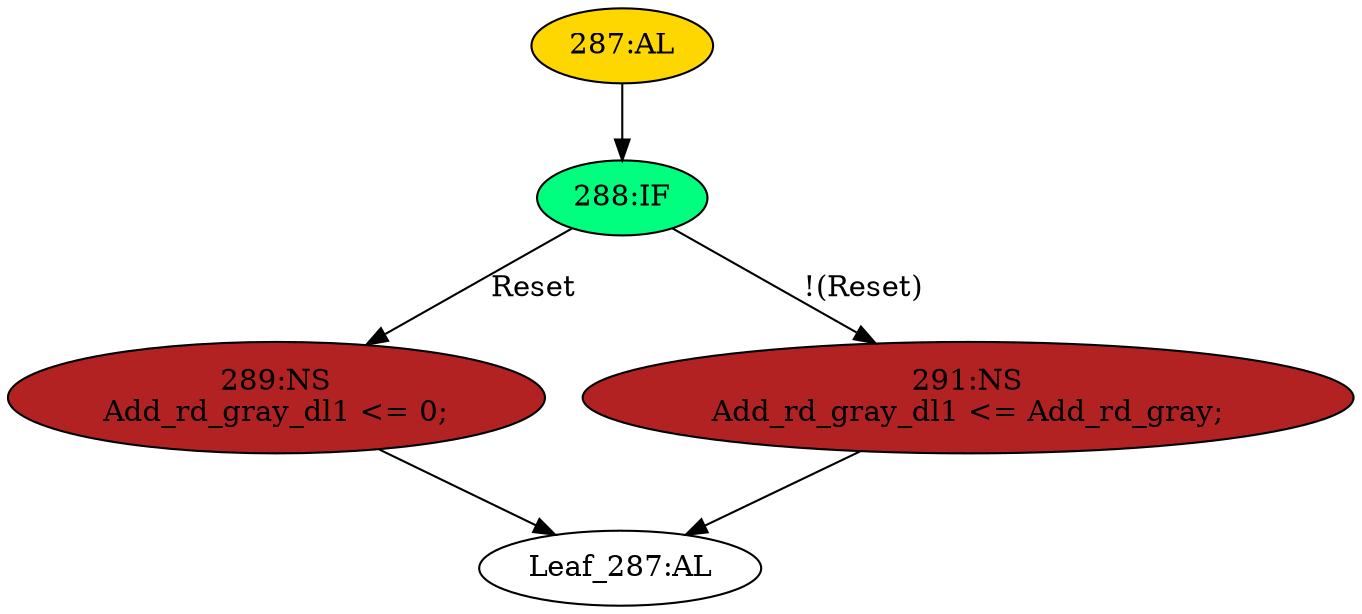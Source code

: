 strict digraph "" {
	node [label="\N"];
	"287:AL"	 [ast="<pyverilog.vparser.ast.Always object at 0x7fbd1c2bab50>",
		clk_sens=True,
		fillcolor=gold,
		label="287:AL",
		sens="['Clk_MAC', 'Reset']",
		statements="[]",
		style=filled,
		typ=Always,
		use_var="['Reset', 'Add_rd_gray']"];
	"288:IF"	 [ast="<pyverilog.vparser.ast.IfStatement object at 0x7fbd1c2baf50>",
		fillcolor=springgreen,
		label="288:IF",
		statements="[]",
		style=filled,
		typ=IfStatement];
	"287:AL" -> "288:IF"	 [cond="[]",
		lineno=None];
	"289:NS"	 [ast="<pyverilog.vparser.ast.NonblockingSubstitution object at 0x7fbd1c2d1210>",
		fillcolor=firebrick,
		label="289:NS
Add_rd_gray_dl1 <= 0;",
		statements="[<pyverilog.vparser.ast.NonblockingSubstitution object at 0x7fbd1c2d1210>]",
		style=filled,
		typ=NonblockingSubstitution];
	"Leaf_287:AL"	 [def_var="['Add_rd_gray_dl1']",
		label="Leaf_287:AL"];
	"289:NS" -> "Leaf_287:AL"	 [cond="[]",
		lineno=None];
	"288:IF" -> "289:NS"	 [cond="['Reset']",
		label=Reset,
		lineno=288];
	"291:NS"	 [ast="<pyverilog.vparser.ast.NonblockingSubstitution object at 0x7fbd1c2bafd0>",
		fillcolor=firebrick,
		label="291:NS
Add_rd_gray_dl1 <= Add_rd_gray;",
		statements="[<pyverilog.vparser.ast.NonblockingSubstitution object at 0x7fbd1c2bafd0>]",
		style=filled,
		typ=NonblockingSubstitution];
	"288:IF" -> "291:NS"	 [cond="['Reset']",
		label="!(Reset)",
		lineno=288];
	"291:NS" -> "Leaf_287:AL"	 [cond="[]",
		lineno=None];
}
